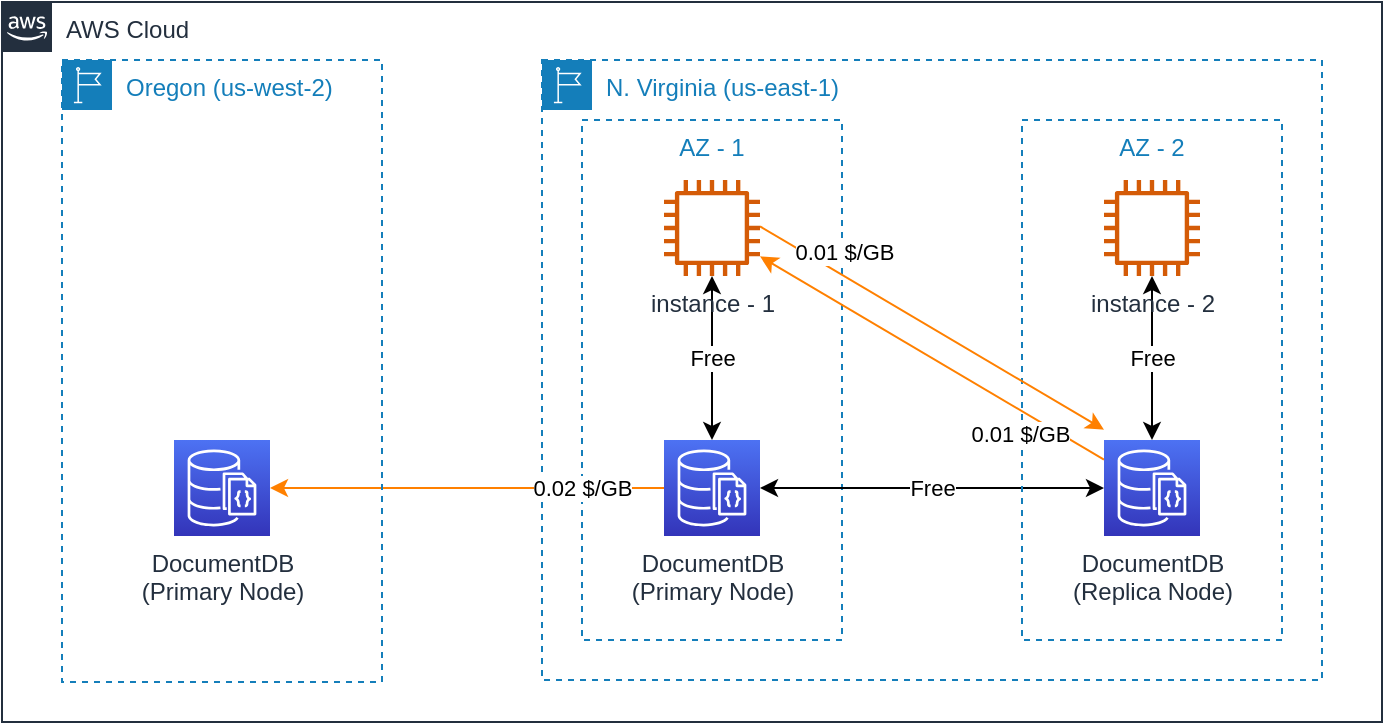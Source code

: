<mxfile version="20.2.3" type="device"><diagram id="x-K8zcIi5hiMHF1l_aNq" name="第 1 页"><mxGraphModel dx="946" dy="672" grid="1" gridSize="10" guides="1" tooltips="1" connect="1" arrows="1" fold="1" page="1" pageScale="1" pageWidth="1169" pageHeight="827" math="0" shadow="0"><root><mxCell id="0"/><mxCell id="1" parent="0"/><mxCell id="o1aaBrVAiP9SpUmYgEnF-1" value="N. Virginia (us-east-1)" style="points=[[0,0],[0.25,0],[0.5,0],[0.75,0],[1,0],[1,0.25],[1,0.5],[1,0.75],[1,1],[0.75,1],[0.5,1],[0.25,1],[0,1],[0,0.75],[0,0.5],[0,0.25]];outlineConnect=0;gradientColor=none;html=1;whiteSpace=wrap;fontSize=12;fontStyle=0;container=1;pointerEvents=0;collapsible=0;recursiveResize=0;shape=mxgraph.aws4.group;grIcon=mxgraph.aws4.group_region;strokeColor=#147EBA;fillColor=none;verticalAlign=top;align=left;spacingLeft=30;fontColor=#147EBA;dashed=1;" parent="1" vertex="1"><mxGeometry x="480" y="259" width="390" height="310" as="geometry"/></mxCell><mxCell id="0nzQbd1dAa_wxVONKezq-3" value="AZ - 1" style="fillColor=none;strokeColor=#147EBA;dashed=1;verticalAlign=top;fontStyle=0;fontColor=#147EBA;" parent="1" vertex="1"><mxGeometry x="500" y="289" width="130" height="260" as="geometry"/></mxCell><mxCell id="0nzQbd1dAa_wxVONKezq-8" value="Free" style="edgeStyle=orthogonalEdgeStyle;rounded=0;orthogonalLoop=1;jettySize=auto;html=1;entryX=0;entryY=0.5;entryDx=0;entryDy=0;entryPerimeter=0;startArrow=classic;startFill=1;" parent="1" source="0nzQbd1dAa_wxVONKezq-2" target="0nzQbd1dAa_wxVONKezq-5" edge="1"><mxGeometry relative="1" as="geometry"/></mxCell><mxCell id="0nzQbd1dAa_wxVONKezq-10" value="Free" style="edgeStyle=orthogonalEdgeStyle;rounded=0;orthogonalLoop=1;jettySize=auto;html=1;startArrow=classic;startFill=1;" parent="1" source="0nzQbd1dAa_wxVONKezq-2" target="0nzQbd1dAa_wxVONKezq-6" edge="1"><mxGeometry relative="1" as="geometry"/></mxCell><mxCell id="OCyAnC53awOGIA0AHLBf-1" value="0.02 $/GB" style="edgeStyle=orthogonalEdgeStyle;rounded=0;orthogonalLoop=1;jettySize=auto;html=1;strokeColor=#FF8000;" edge="1" parent="1" source="0nzQbd1dAa_wxVONKezq-2" target="o1aaBrVAiP9SpUmYgEnF-2"><mxGeometry x="-0.584" relative="1" as="geometry"><mxPoint as="offset"/></mxGeometry></mxCell><mxCell id="0nzQbd1dAa_wxVONKezq-2" value="DocumentDB&lt;br&gt;(Primary Node)" style="sketch=0;points=[[0,0,0],[0.25,0,0],[0.5,0,0],[0.75,0,0],[1,0,0],[0,1,0],[0.25,1,0],[0.5,1,0],[0.75,1,0],[1,1,0],[0,0.25,0],[0,0.5,0],[0,0.75,0],[1,0.25,0],[1,0.5,0],[1,0.75,0]];outlineConnect=0;fontColor=#232F3E;gradientColor=#4D72F3;gradientDirection=north;fillColor=#3334B9;strokeColor=#ffffff;dashed=0;verticalLabelPosition=bottom;verticalAlign=top;align=center;html=1;fontSize=12;fontStyle=0;aspect=fixed;shape=mxgraph.aws4.resourceIcon;resIcon=mxgraph.aws4.documentdb_with_mongodb_compatibility;" parent="1" vertex="1"><mxGeometry x="541" y="449" width="48" height="48" as="geometry"/></mxCell><mxCell id="0nzQbd1dAa_wxVONKezq-4" value="AZ - 2" style="fillColor=none;strokeColor=#147EBA;dashed=1;verticalAlign=top;fontStyle=0;fontColor=#147EBA;" parent="1" vertex="1"><mxGeometry x="720" y="289" width="130" height="260" as="geometry"/></mxCell><mxCell id="0nzQbd1dAa_wxVONKezq-9" value="Free" style="edgeStyle=orthogonalEdgeStyle;rounded=0;orthogonalLoop=1;jettySize=auto;html=1;startArrow=classic;startFill=1;" parent="1" source="0nzQbd1dAa_wxVONKezq-5" target="0nzQbd1dAa_wxVONKezq-7" edge="1"><mxGeometry relative="1" as="geometry"/></mxCell><mxCell id="OCyAnC53awOGIA0AHLBf-3" style="edgeStyle=none;rounded=0;orthogonalLoop=1;jettySize=auto;html=1;strokeColor=#FF8000;" edge="1" parent="1" source="0nzQbd1dAa_wxVONKezq-5" target="0nzQbd1dAa_wxVONKezq-6"><mxGeometry relative="1" as="geometry"/></mxCell><mxCell id="OCyAnC53awOGIA0AHLBf-5" value="0.01 $/GB" style="edgeLabel;html=1;align=center;verticalAlign=middle;resizable=0;points=[];" vertex="1" connectable="0" parent="OCyAnC53awOGIA0AHLBf-3"><mxGeometry x="-0.714" y="1" relative="1" as="geometry"><mxPoint x="-17" y="1" as="offset"/></mxGeometry></mxCell><mxCell id="0nzQbd1dAa_wxVONKezq-5" value="DocumentDB&lt;br&gt;(Replica Node)" style="sketch=0;points=[[0,0,0],[0.25,0,0],[0.5,0,0],[0.75,0,0],[1,0,0],[0,1,0],[0.25,1,0],[0.5,1,0],[0.75,1,0],[1,1,0],[0,0.25,0],[0,0.5,0],[0,0.75,0],[1,0.25,0],[1,0.5,0],[1,0.75,0]];outlineConnect=0;fontColor=#232F3E;gradientColor=#4D72F3;gradientDirection=north;fillColor=#3334B9;strokeColor=#ffffff;dashed=0;verticalLabelPosition=bottom;verticalAlign=top;align=center;html=1;fontSize=12;fontStyle=0;aspect=fixed;shape=mxgraph.aws4.resourceIcon;resIcon=mxgraph.aws4.documentdb_with_mongodb_compatibility;" parent="1" vertex="1"><mxGeometry x="761" y="449" width="48" height="48" as="geometry"/></mxCell><mxCell id="OCyAnC53awOGIA0AHLBf-2" style="rounded=0;orthogonalLoop=1;jettySize=auto;html=1;strokeColor=#FF8000;" edge="1" parent="1"><mxGeometry relative="1" as="geometry"><mxPoint x="589" y="342.182" as="sourcePoint"/><mxPoint x="761" y="443.818" as="targetPoint"/></mxGeometry></mxCell><mxCell id="OCyAnC53awOGIA0AHLBf-4" value="0.01 $/GB" style="edgeLabel;html=1;align=center;verticalAlign=middle;resizable=0;points=[];" vertex="1" connectable="0" parent="OCyAnC53awOGIA0AHLBf-2"><mxGeometry x="-0.603" y="2" relative="1" as="geometry"><mxPoint x="7" y="-6" as="offset"/></mxGeometry></mxCell><mxCell id="0nzQbd1dAa_wxVONKezq-6" value="instance - 1" style="sketch=0;outlineConnect=0;fontColor=#232F3E;gradientColor=none;fillColor=#D45B07;strokeColor=none;dashed=0;verticalLabelPosition=bottom;verticalAlign=top;align=center;html=1;fontSize=12;fontStyle=0;aspect=fixed;pointerEvents=1;shape=mxgraph.aws4.instance2;" parent="1" vertex="1"><mxGeometry x="541" y="319" width="48" height="48" as="geometry"/></mxCell><mxCell id="0nzQbd1dAa_wxVONKezq-7" value="instance - 2" style="sketch=0;outlineConnect=0;fontColor=#232F3E;gradientColor=none;fillColor=#D45B07;strokeColor=none;dashed=0;verticalLabelPosition=bottom;verticalAlign=top;align=center;html=1;fontSize=12;fontStyle=0;aspect=fixed;pointerEvents=1;shape=mxgraph.aws4.instance2;" parent="1" vertex="1"><mxGeometry x="761" y="319" width="48" height="48" as="geometry"/></mxCell><mxCell id="o1aaBrVAiP9SpUmYgEnF-3" value="Oregon (us-west-2)" style="points=[[0,0],[0.25,0],[0.5,0],[0.75,0],[1,0],[1,0.25],[1,0.5],[1,0.75],[1,1],[0.75,1],[0.5,1],[0.25,1],[0,1],[0,0.75],[0,0.5],[0,0.25]];outlineConnect=0;gradientColor=none;html=1;whiteSpace=wrap;fontSize=12;fontStyle=0;container=1;pointerEvents=0;collapsible=0;recursiveResize=0;shape=mxgraph.aws4.group;grIcon=mxgraph.aws4.group_region;strokeColor=#147EBA;fillColor=none;verticalAlign=top;align=left;spacingLeft=30;fontColor=#147EBA;dashed=1;" parent="1" vertex="1"><mxGeometry x="240" y="259" width="160" height="311" as="geometry"/></mxCell><mxCell id="o1aaBrVAiP9SpUmYgEnF-2" value="DocumentDB&lt;br&gt;(Primary Node)" style="sketch=0;points=[[0,0,0],[0.25,0,0],[0.5,0,0],[0.75,0,0],[1,0,0],[0,1,0],[0.25,1,0],[0.5,1,0],[0.75,1,0],[1,1,0],[0,0.25,0],[0,0.5,0],[0,0.75,0],[1,0.25,0],[1,0.5,0],[1,0.75,0]];outlineConnect=0;fontColor=#232F3E;gradientColor=#4D72F3;gradientDirection=north;fillColor=#3334B9;strokeColor=#ffffff;dashed=0;verticalLabelPosition=bottom;verticalAlign=top;align=center;html=1;fontSize=12;fontStyle=0;aspect=fixed;shape=mxgraph.aws4.resourceIcon;resIcon=mxgraph.aws4.documentdb_with_mongodb_compatibility;" parent="o1aaBrVAiP9SpUmYgEnF-3" vertex="1"><mxGeometry x="56" y="190" width="48" height="48" as="geometry"/></mxCell><mxCell id="OCyAnC53awOGIA0AHLBf-6" value="AWS Cloud" style="points=[[0,0],[0.25,0],[0.5,0],[0.75,0],[1,0],[1,0.25],[1,0.5],[1,0.75],[1,1],[0.75,1],[0.5,1],[0.25,1],[0,1],[0,0.75],[0,0.5],[0,0.25]];outlineConnect=0;gradientColor=none;html=1;whiteSpace=wrap;fontSize=12;fontStyle=0;container=1;pointerEvents=0;collapsible=0;recursiveResize=0;shape=mxgraph.aws4.group;grIcon=mxgraph.aws4.group_aws_cloud_alt;strokeColor=#232F3E;fillColor=none;verticalAlign=top;align=left;spacingLeft=30;fontColor=#232F3E;dashed=0;" vertex="1" parent="1"><mxGeometry x="210" y="230" width="690" height="360" as="geometry"/></mxCell></root></mxGraphModel></diagram></mxfile>